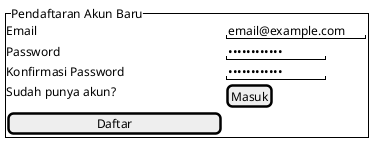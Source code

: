 @startsalt
skinparam backgroundColor transparent
{^"Pendaftaran Akun Baru"
  Email | "email@example.com"
  Password | "••••••••••••"
  Konfirmasi Password | "••••••••••••"
  Sudah punya akun? | [Masuk]
  [          Daftar          ]
}
@endsalt